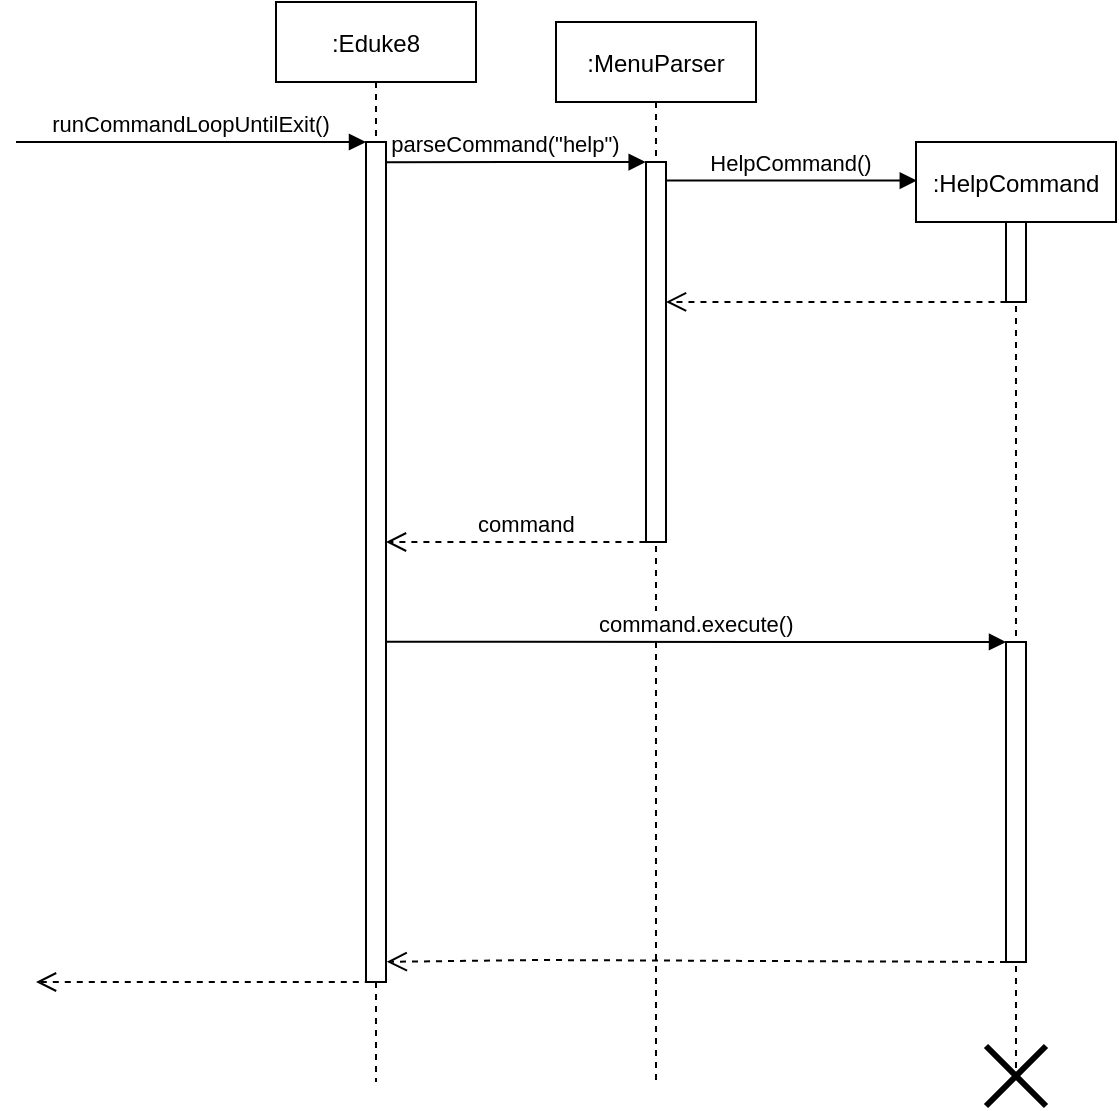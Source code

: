 <mxfile version="13.9.2" type="device"><diagram id="kgpKYQtTHZ0yAKxKKP6v" name="Page-1"><mxGraphModel dx="1858" dy="560" grid="1" gridSize="5" guides="1" tooltips="1" connect="1" arrows="1" fold="1" page="1" pageScale="1" pageWidth="850" pageHeight="1100" math="0" shadow="0"><root><mxCell id="0"/><mxCell id="1" parent="0"/><mxCell id="3nuBFxr9cyL0pnOWT2aG-1" value=":MenuParser" style="shape=umlLifeline;perimeter=lifelinePerimeter;container=1;collapsible=0;recursiveResize=0;rounded=0;shadow=0;strokeWidth=1;" parent="1" vertex="1"><mxGeometry x="120" y="80" width="100" height="530" as="geometry"/></mxCell><mxCell id="3nuBFxr9cyL0pnOWT2aG-2" value="" style="points=[];perimeter=orthogonalPerimeter;rounded=0;shadow=0;strokeWidth=1;" parent="3nuBFxr9cyL0pnOWT2aG-1" vertex="1"><mxGeometry x="45" y="70" width="10" height="190" as="geometry"/></mxCell><mxCell id="3nuBFxr9cyL0pnOWT2aG-5" value=":HelpCommand" style="shape=umlLifeline;perimeter=lifelinePerimeter;container=1;collapsible=0;recursiveResize=0;rounded=0;shadow=0;strokeWidth=1;" parent="1" vertex="1"><mxGeometry x="300" y="140" width="100" height="470" as="geometry"/></mxCell><mxCell id="3nuBFxr9cyL0pnOWT2aG-6" value="" style="points=[];perimeter=orthogonalPerimeter;rounded=0;shadow=0;strokeWidth=1;" parent="3nuBFxr9cyL0pnOWT2aG-5" vertex="1"><mxGeometry x="45" y="40" width="10" height="40" as="geometry"/></mxCell><mxCell id="9eL64RJ05HSwxoAksEtL-16" value="" style="shape=umlDestroy;whiteSpace=wrap;html=1;strokeWidth=3;" parent="3nuBFxr9cyL0pnOWT2aG-5" vertex="1"><mxGeometry x="35" y="452" width="30" height="30" as="geometry"/></mxCell><mxCell id="3nuBFxr9cyL0pnOWT2aG-8" value="HelpCommand()" style="verticalAlign=bottom;endArrow=block;entryX=0.004;entryY=0.041;shadow=0;strokeWidth=1;entryDx=0;entryDy=0;entryPerimeter=0;" parent="1" source="3nuBFxr9cyL0pnOWT2aG-2" target="3nuBFxr9cyL0pnOWT2aG-5" edge="1"><mxGeometry relative="1" as="geometry"><mxPoint x="275" y="160" as="sourcePoint"/></mxGeometry></mxCell><mxCell id="9eL64RJ05HSwxoAksEtL-1" value="command" style="verticalAlign=bottom;endArrow=open;dashed=1;endSize=8;shadow=0;strokeWidth=1;exitX=-0.03;exitY=1;exitDx=0;exitDy=0;exitPerimeter=0;" parent="1" source="3nuBFxr9cyL0pnOWT2aG-2" edge="1"><mxGeometry x="-0.081" relative="1" as="geometry"><mxPoint x="35" y="340" as="targetPoint"/><mxPoint x="164" y="340" as="sourcePoint"/><mxPoint as="offset"/></mxGeometry></mxCell><mxCell id="9eL64RJ05HSwxoAksEtL-2" value="" style="verticalAlign=bottom;endArrow=open;dashed=1;endSize=8;shadow=0;strokeWidth=1;exitX=0.023;exitY=0.999;exitDx=0;exitDy=0;exitPerimeter=0;" parent="1" source="3nuBFxr9cyL0pnOWT2aG-6" target="3nuBFxr9cyL0pnOWT2aG-2" edge="1"><mxGeometry x="-0.231" y="-24" relative="1" as="geometry"><mxPoint x="200" y="300" as="targetPoint"/><mxPoint x="329.5" y="300" as="sourcePoint"/><mxPoint as="offset"/></mxGeometry></mxCell><mxCell id="9eL64RJ05HSwxoAksEtL-4" value="" style="points=[];perimeter=orthogonalPerimeter;rounded=0;shadow=0;strokeWidth=1;" parent="1" vertex="1"><mxGeometry x="345" y="390" width="10" height="160" as="geometry"/></mxCell><mxCell id="9eL64RJ05HSwxoAksEtL-8" value=":Eduke8" style="shape=umlLifeline;perimeter=lifelinePerimeter;container=1;collapsible=0;recursiveResize=0;rounded=0;shadow=0;strokeWidth=1;" parent="1" vertex="1"><mxGeometry x="-20" y="70" width="100" height="540" as="geometry"/></mxCell><mxCell id="9eL64RJ05HSwxoAksEtL-9" value="" style="points=[];perimeter=orthogonalPerimeter;rounded=0;shadow=0;strokeWidth=1;" parent="9eL64RJ05HSwxoAksEtL-8" vertex="1"><mxGeometry x="45" y="70" width="10" height="420" as="geometry"/></mxCell><mxCell id="he9LVTD7CK0P3oQEAQRu-1" value="runCommandLoopUntilExit()" style="verticalAlign=bottom;endArrow=block;shadow=0;strokeWidth=1;" parent="1" edge="1"><mxGeometry relative="1" as="geometry"><mxPoint x="-150" y="140.0" as="sourcePoint"/><mxPoint x="25" y="140" as="targetPoint"/></mxGeometry></mxCell><mxCell id="he9LVTD7CK0P3oQEAQRu-2" value="parseCommand(&quot;help&quot;)" style="verticalAlign=bottom;endArrow=block;shadow=0;strokeWidth=1;exitX=1.022;exitY=0.024;exitDx=0;exitDy=0;exitPerimeter=0;entryX=-0.016;entryY=0;entryDx=0;entryDy=0;entryPerimeter=0;" parent="1" edge="1" target="3nuBFxr9cyL0pnOWT2aG-2" source="9eL64RJ05HSwxoAksEtL-9"><mxGeometry x="-0.085" relative="1" as="geometry"><mxPoint x="36" y="150" as="sourcePoint"/><mxPoint x="160" y="150" as="targetPoint"/><mxPoint as="offset"/></mxGeometry></mxCell><mxCell id="he9LVTD7CK0P3oQEAQRu-4" value="command.execute()" style="verticalAlign=bottom;endArrow=block;shadow=0;strokeWidth=1;exitX=1.014;exitY=0.595;exitDx=0;exitDy=0;exitPerimeter=0;" parent="1" edge="1" source="9eL64RJ05HSwxoAksEtL-9"><mxGeometry relative="1" as="geometry"><mxPoint x="40" y="390" as="sourcePoint"/><mxPoint x="345" y="390" as="targetPoint"/></mxGeometry></mxCell><mxCell id="bbLh7JbDVKM8i-RjFfWD-2" value="" style="verticalAlign=bottom;endArrow=open;dashed=1;endSize=8;shadow=0;strokeWidth=1;entryX=1.038;entryY=0.976;entryDx=0;entryDy=0;entryPerimeter=0;" parent="1" target="9eL64RJ05HSwxoAksEtL-9" edge="1"><mxGeometry x="-0.231" y="-24" relative="1" as="geometry"><mxPoint x="36" y="550" as="targetPoint"/><mxPoint x="345" y="550" as="sourcePoint"/><mxPoint as="offset"/><Array as="points"><mxPoint x="110" y="549"/></Array></mxGeometry></mxCell><mxCell id="bbLh7JbDVKM8i-RjFfWD-6" value="" style="verticalAlign=bottom;endArrow=open;dashed=1;endSize=8;shadow=0;strokeWidth=1;exitX=0.34;exitY=1.005;exitDx=0;exitDy=0;exitPerimeter=0;" parent="1" edge="1"><mxGeometry x="-0.231" y="-24" relative="1" as="geometry"><mxPoint x="-140" y="560" as="targetPoint"/><mxPoint x="33.4" y="560" as="sourcePoint"/><mxPoint as="offset"/></mxGeometry></mxCell></root></mxGraphModel></diagram></mxfile>